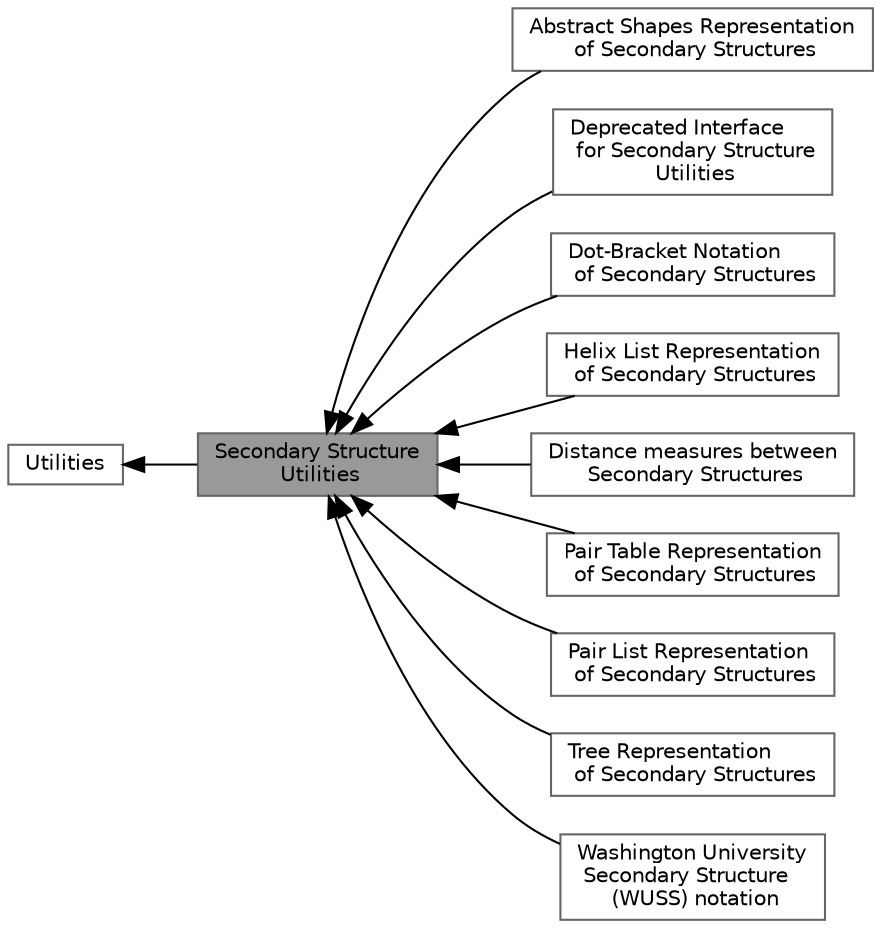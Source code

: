digraph "Secondary Structure Utilities"
{
 // INTERACTIVE_SVG=YES
 // LATEX_PDF_SIZE
  bgcolor="transparent";
  edge [fontname=Helvetica,fontsize=10,labelfontname=Helvetica,labelfontsize=10];
  node [fontname=Helvetica,fontsize=10,shape=box,height=0.2,width=0.4];
  rankdir=LR;
  Node1 [label="Secondary Structure\l Utilities",height=0.2,width=0.4,color="gray40", fillcolor="grey60", style="filled", fontcolor="black",tooltip="Functions to create, parse, convert, manipulate, and compare secondary structure representations."];
  Node7 [label="Abstract Shapes Representation\l of Secondary Structures",height=0.2,width=0.4,color="grey40", fillcolor="white", style="filled",URL="$group__struct__utils__abstract__shapes.html",tooltip="Abstract Shapes, introduced by Giegerich et al. in (2004) , collapse the secondary structure while re..."];
  Node11 [label="Deprecated Interface\l for Secondary Structure\l Utilities",height=0.2,width=0.4,color="grey40", fillcolor="white", style="filled",URL="$group__struct__utils__deprecated.html",tooltip=" "];
  Node3 [label="Dot-Bracket Notation\l of Secondary Structures",height=0.2,width=0.4,color="grey40", fillcolor="white", style="filled",URL="$group__struct__utils__dot__bracket.html",tooltip="The Dot-Bracket notation as introduced already in the early times of the ViennaRNA Package denotes ba..."];
  Node8 [label="Helix List Representation\l of Secondary Structures",height=0.2,width=0.4,color="grey40", fillcolor="white", style="filled",URL="$group__struct__utils__helix__list.html",tooltip=" "];
  Node10 [label="Distance measures between\l Secondary Structures",height=0.2,width=0.4,color="grey40", fillcolor="white", style="filled",URL="$group__struct__utils__metrics.html",tooltip=" "];
  Node5 [label="Pair Table Representation\l of Secondary Structures",height=0.2,width=0.4,color="grey40", fillcolor="white", style="filled",URL="$group__struct__utils__pair__table.html",tooltip=" "];
  Node6 [label="Pair List Representation\l of Secondary Structures",height=0.2,width=0.4,color="grey40", fillcolor="white", style="filled",URL="$group__struct__utils__plist.html",tooltip=" "];
  Node9 [label="Tree Representation\l of Secondary Structures",height=0.2,width=0.4,color="grey40", fillcolor="white", style="filled",URL="$group__struct__utils__tree.html",tooltip="Secondary structures can be readily represented as trees, where internal nodes represent base pairs,..."];
  Node4 [label="Washington University\l Secondary Structure\l (WUSS) notation",height=0.2,width=0.4,color="grey40", fillcolor="white", style="filled",URL="$group__struct__utils__wuss.html",tooltip="The WUSS notation, as frequently used for consensus secondary structures in Stockholm 1...."];
  Node2 [label="Utilities",height=0.2,width=0.4,color="grey40", fillcolor="white", style="filled",URL="$group__utils.html",tooltip=" "];
  Node2->Node1 [shape=plaintext, dir="back", style="solid"];
  Node1->Node3 [shape=plaintext, dir="back", style="solid"];
  Node1->Node4 [shape=plaintext, dir="back", style="solid"];
  Node1->Node5 [shape=plaintext, dir="back", style="solid"];
  Node1->Node6 [shape=plaintext, dir="back", style="solid"];
  Node1->Node7 [shape=plaintext, dir="back", style="solid"];
  Node1->Node8 [shape=plaintext, dir="back", style="solid"];
  Node1->Node9 [shape=plaintext, dir="back", style="solid"];
  Node1->Node10 [shape=plaintext, dir="back", style="solid"];
  Node1->Node11 [shape=plaintext, dir="back", style="solid"];
}
